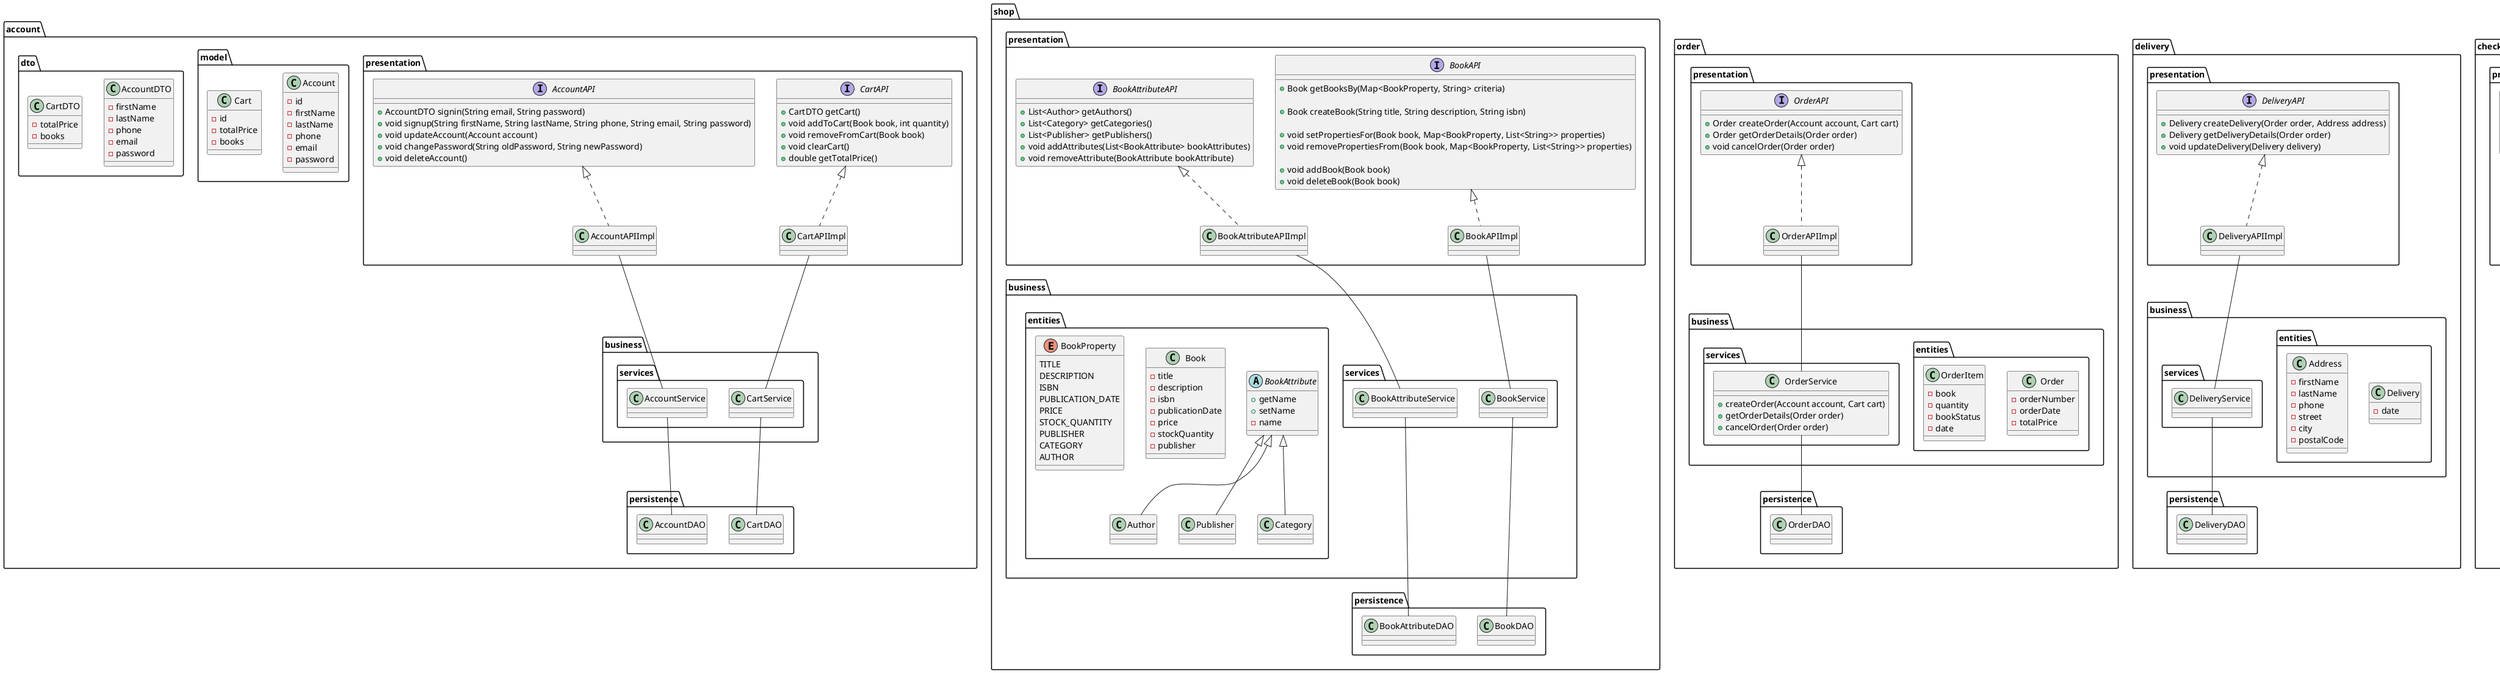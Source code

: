 @startuml classes
'https://plantuml.com/class-diagram

'skinparam package {
'    BackgroundColor #lightgrey/white
'    ArrowColor SeaGreen
'    BorderColor #black
'    BackgroundColor  #orange\white 
'}

package account {

    package account.presentation {

        interface CartAPI {
            + CartDTO getCart()
            + void addToCart(Book book, int quantity)
            + void removeFromCart(Book book)
            + void clearCart()
            + double getTotalPrice()
        }

        class CartAPIImpl implements CartAPI

        interface AccountAPI {
            + AccountDTO signin(String email, String password)
            + void signup(String firstName, String lastName, String phone, String email, String password)
            + void updateAccount(Account account)
            + void changePassword(String oldPassword, String newPassword)
            + void deleteAccount()
        }

        class AccountAPIImpl implements AccountAPI
    }

    package account.business {
        package account.business.services{
            class CartService {

            }


            class AccountService {

            }
        }

    }

    package account.model {
        class Account {
            - id
            - firstName
            - lastName
            - phone
            - email
            - password
        }

        class Cart {
            - id
            - totalPrice
            - books
        }
    }

    package account.dto {
        class AccountDTO {
            - firstName
            - lastName
            - phone
            - email
            - password
        }

        class CartDTO {
            - totalPrice
            - books
        }
    }



    package account.persistence {
        class CartDAO {

        }


        class AccountDAO {

        }

        CartService -up- CartAPIImpl
        AccountService -up- AccountAPIImpl
        CartDAO -up- CartService
        AccountDAO -up- AccountService
    }

}

package shop {

    package shop.presentation {
        interface BookAPI {
            + Book getBooksBy(Map<BookProperty, String> criteria)

            + Book createBook(String title, String description, String isbn)

            + void setPropertiesFor(Book book, Map<BookProperty, List<String>> properties)
            + void removePropertiesFrom(Book book, Map<BookProperty, List<String>> properties)

            + void addBook(Book book)
            + void deleteBook(Book book)
        }

        class BookAPIImpl implements BookAPI

        interface BookAttributeAPI {
            + List<Author> getAuthors()
            + List<Category> getCategories()
            + List<Publisher> getPublishers()
            + void addAttributes(List<BookAttribute> bookAttributes)
            + void removeAttribute(BookAttribute bookAttribute)
        }

        class BookAttributeAPIImpl implements BookAttributeAPI

    }

    package shop.business {
        together {

            package shop.business.entities {
                abstract class BookAttribute {
                    + getName
                    + setName
                    - name
                }

                class Book {
                    - title
                    - description
                    - isbn
                    - publicationDate
                    - price
                    - stockQuantity
                    - publisher
                }

                together {
                    class Category extends BookAttribute

                    class Publisher extends BookAttribute

                    class Author extends BookAttribute
                }

                enum BookProperty {
                    TITLE
                    DESCRIPTION
                    ISBN
                    PUBLICATION_DATE
                    PRICE
                    STOCK_QUANTITY
                    PUBLISHER
                    CATEGORY
                    AUTHOR
                }

            }

            package shop.business.services {

                class BookAttributeService {

                }

                class BookService {

                }
            }
        }
    }

    package shop.persistence {

        class BookDAO {

        }


        class BookAttributeDAO {

        }


    }

    BookService -up- BookAPIImpl
    BookDAO -up-- BookService

    BookAttributeDAO -up- BookAttributeService
    BookAttributeService -up- BookAttributeAPIImpl

}

package order {
    package order.presentation {
        interface OrderAPI {
            + Order createOrder(Account account, Cart cart)
            + Order getOrderDetails(Order order)
            + void cancelOrder(Order order)
        }

        class OrderAPIImpl implements OrderAPI
    }

    package order.business{
        package order.business.entities {
            class Order {
                - orderNumber
                - orderDate
                - totalPrice
            }

            class OrderItem {
                - book
                - quantity
                - bookStatus
                - date
            }
        }

        package order.business.services {
            class OrderService {
                + createOrder(Account account, Cart cart)
                + getOrderDetails(Order order)
                + cancelOrder(Order order)
            }
        }
    }

    package order.persistence {
        class OrderDAO {

        }

        OrderService -up- OrderAPIImpl
        OrderDAO -up- OrderService
    }
}

package delivery {
    package delivery.presentation {
        interface DeliveryAPI {
            + Delivery createDelivery(Order order, Address address)
            + Delivery getDeliveryDetails(Order order)
            + void updateDelivery(Delivery delivery)
        }

        class DeliveryAPIImpl implements DeliveryAPI
    }
    package delivery.business {
        package delivery.business.entities {
            class Delivery {
                - date
            }

            class Address {
                - firstName
                - lastName
                - phone
                - street
                - city
                - postalCode
            }
        }

        package delivery.business.services {
            class DeliveryService {

            }
        }
    }

    package delivery.persistence {
        class DeliveryDAO {

        }

        DeliveryService -up- DeliveryAPIImpl
        DeliveryDAO -up- DeliveryService
    }
}

package checkout {
    package checkout.presentation {
        interface CheckoutAPI {
            + Invoice createInvoice(Order order, String paymentmethod)
            + Invoice getInvoiceDetails(Order order)
            + void processCheckout(Invoice invoice)
        }

        class CheckoutAPIImpl implements CheckoutAPI
    }
    package checkout.business {
        package checkout.business.entities {
            class Invoice {
                - invoiceNumber
                - invoiceDate
                - totalPrice
                - paymentmethod
            }
        }

        package checkout.business.services {
            class CheckoutService {

            }
        }
    }
    package checkout.persistence {
        class CheckoutDAO {

        }

        CheckoutService -up- CheckoutAPIImpl
        CheckoutDAO -up- CheckoutService
    }
}

@enduml
